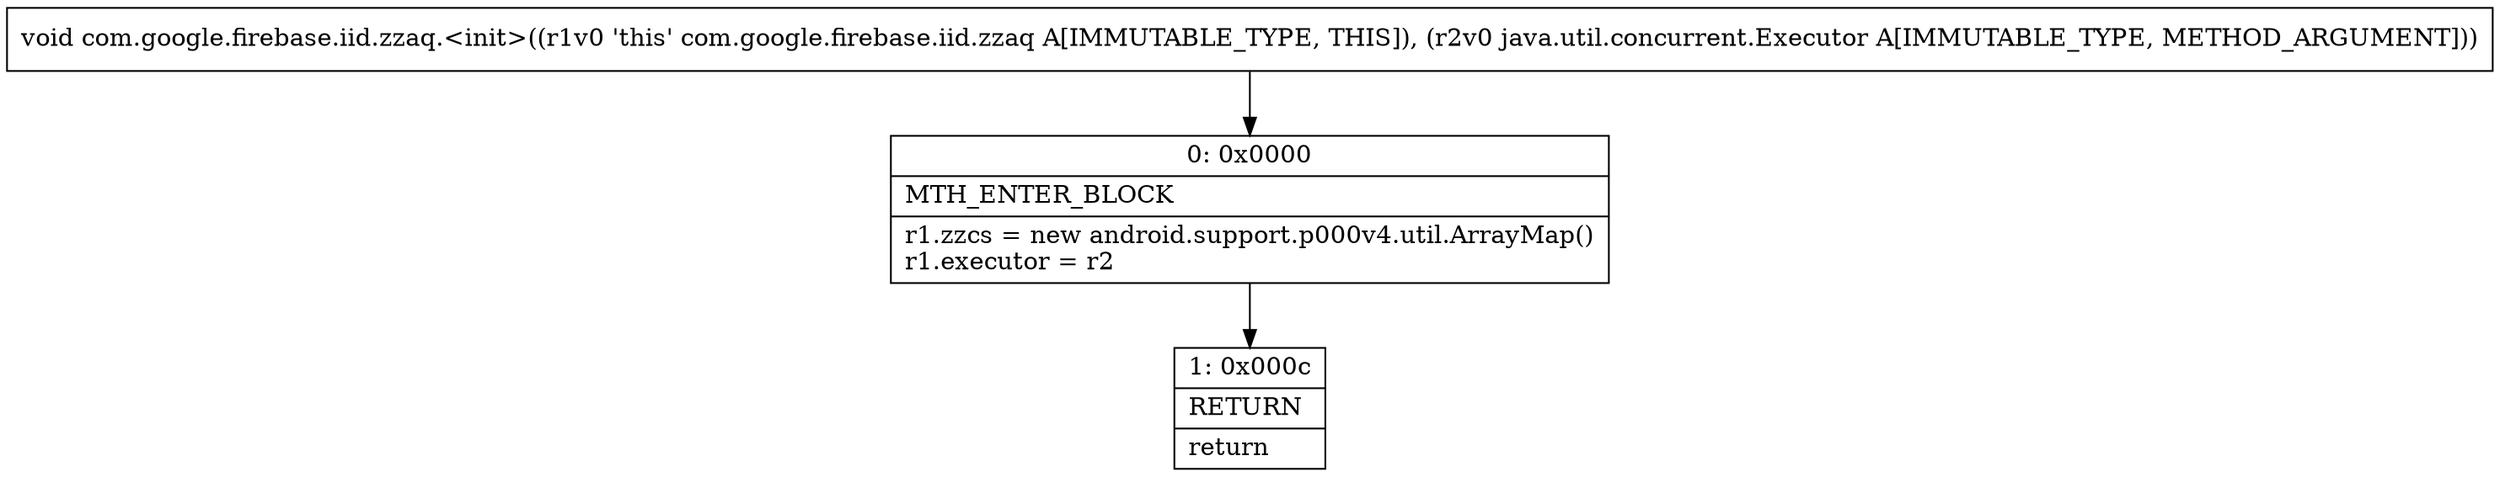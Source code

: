 digraph "CFG forcom.google.firebase.iid.zzaq.\<init\>(Ljava\/util\/concurrent\/Executor;)V" {
Node_0 [shape=record,label="{0\:\ 0x0000|MTH_ENTER_BLOCK\l|r1.zzcs = new android.support.p000v4.util.ArrayMap()\lr1.executor = r2\l}"];
Node_1 [shape=record,label="{1\:\ 0x000c|RETURN\l|return\l}"];
MethodNode[shape=record,label="{void com.google.firebase.iid.zzaq.\<init\>((r1v0 'this' com.google.firebase.iid.zzaq A[IMMUTABLE_TYPE, THIS]), (r2v0 java.util.concurrent.Executor A[IMMUTABLE_TYPE, METHOD_ARGUMENT])) }"];
MethodNode -> Node_0;
Node_0 -> Node_1;
}

